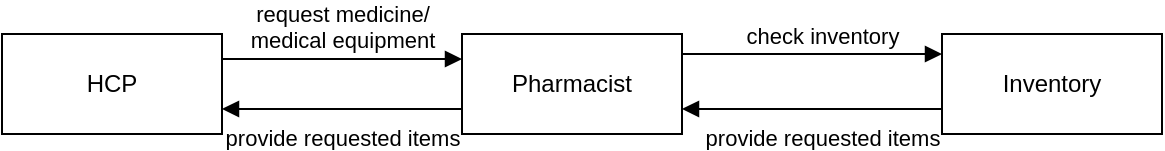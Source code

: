 <mxfile version="24.3.1" type="device">
  <diagram name="Page-1" id="oUOwjPoZt_Apmm9b5Wj1">
    <mxGraphModel dx="1461" dy="652" grid="1" gridSize="10" guides="1" tooltips="1" connect="1" arrows="1" fold="1" page="1" pageScale="1" pageWidth="850" pageHeight="1100" math="0" shadow="0">
      <root>
        <mxCell id="0" />
        <mxCell id="1" parent="0" />
        <mxCell id="YrU0DJQLvihLWbbGZrXa-1" value="HCP" style="html=1;whiteSpace=wrap;" vertex="1" parent="1">
          <mxGeometry x="110" y="230" width="110" height="50" as="geometry" />
        </mxCell>
        <mxCell id="YrU0DJQLvihLWbbGZrXa-2" value="Pharmacist" style="html=1;whiteSpace=wrap;" vertex="1" parent="1">
          <mxGeometry x="340" y="230" width="110" height="50" as="geometry" />
        </mxCell>
        <mxCell id="YrU0DJQLvihLWbbGZrXa-3" value="Inventory" style="html=1;whiteSpace=wrap;" vertex="1" parent="1">
          <mxGeometry x="580" y="230" width="110" height="50" as="geometry" />
        </mxCell>
        <mxCell id="YrU0DJQLvihLWbbGZrXa-4" value="request medicine/&lt;div&gt;medical equipment&lt;/div&gt;" style="html=1;verticalAlign=bottom;endArrow=block;curved=0;rounded=0;entryX=0;entryY=0.25;entryDx=0;entryDy=0;exitX=1;exitY=0.25;exitDx=0;exitDy=0;" edge="1" parent="1" source="YrU0DJQLvihLWbbGZrXa-1" target="YrU0DJQLvihLWbbGZrXa-2">
          <mxGeometry width="80" relative="1" as="geometry">
            <mxPoint x="220" y="240" as="sourcePoint" />
            <mxPoint x="300" y="240" as="targetPoint" />
          </mxGeometry>
        </mxCell>
        <mxCell id="YrU0DJQLvihLWbbGZrXa-5" value="check inventory" style="html=1;verticalAlign=bottom;endArrow=block;curved=0;rounded=0;" edge="1" parent="1">
          <mxGeometry x="0.077" width="80" relative="1" as="geometry">
            <mxPoint x="450" y="240" as="sourcePoint" />
            <mxPoint x="580" y="240" as="targetPoint" />
            <mxPoint as="offset" />
          </mxGeometry>
        </mxCell>
        <mxCell id="YrU0DJQLvihLWbbGZrXa-6" value="provide requested items" style="html=1;verticalAlign=bottom;endArrow=block;curved=0;rounded=0;exitX=0;exitY=0.75;exitDx=0;exitDy=0;entryX=1;entryY=0.75;entryDx=0;entryDy=0;" edge="1" parent="1" source="YrU0DJQLvihLWbbGZrXa-3" target="YrU0DJQLvihLWbbGZrXa-2">
          <mxGeometry x="-0.077" y="23" width="80" relative="1" as="geometry">
            <mxPoint x="380" y="340" as="sourcePoint" />
            <mxPoint x="460" y="340" as="targetPoint" />
            <mxPoint as="offset" />
          </mxGeometry>
        </mxCell>
        <mxCell id="YrU0DJQLvihLWbbGZrXa-7" value="provide requested items" style="html=1;verticalAlign=bottom;endArrow=block;curved=0;rounded=0;exitX=0;exitY=0.75;exitDx=0;exitDy=0;entryX=1;entryY=0.75;entryDx=0;entryDy=0;" edge="1" parent="1" source="YrU0DJQLvihLWbbGZrXa-2" target="YrU0DJQLvihLWbbGZrXa-1">
          <mxGeometry y="23" width="80" relative="1" as="geometry">
            <mxPoint x="380" y="340" as="sourcePoint" />
            <mxPoint x="460" y="340" as="targetPoint" />
            <mxPoint as="offset" />
          </mxGeometry>
        </mxCell>
      </root>
    </mxGraphModel>
  </diagram>
</mxfile>
